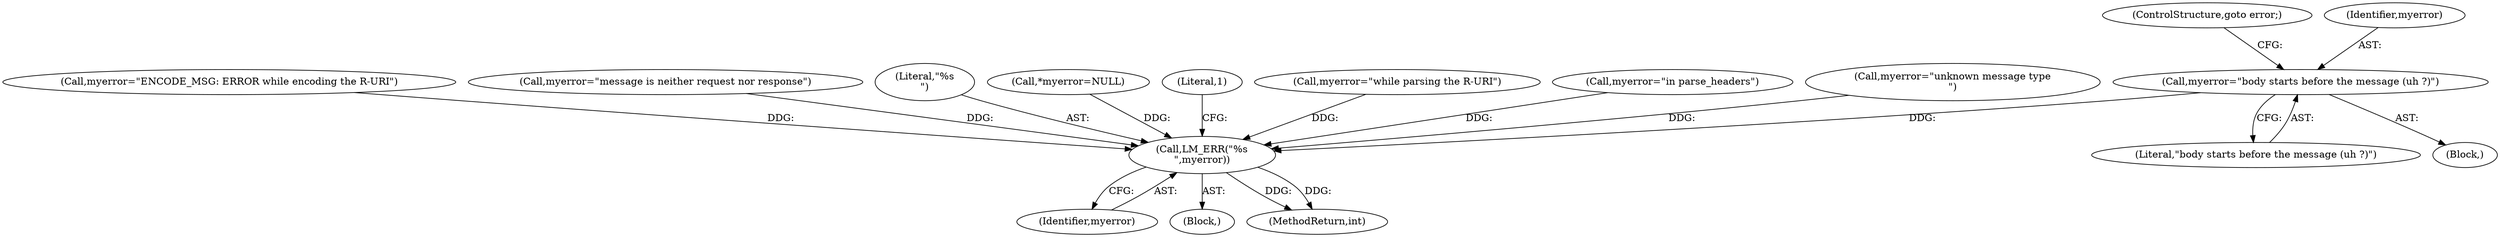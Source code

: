 digraph "0_kamailio_f50c9c853e7809810099c970780c30b0765b0643@pointer" {
"1000279" [label="(Call,myerror=\"body starts before the message (uh ?)\")"];
"1000776" [label="(Call,LM_ERR(\"%s\n\",myerror))"];
"1000551" [label="(Call,myerror=\"ENCODE_MSG: ERROR while encoding the R-URI\")"];
"1000187" [label="(Call,myerror=\"message is neither request nor response\")"];
"1000282" [label="(ControlStructure,goto error;)"];
"1000281" [label="(Literal,\"body starts before the message (uh ?)\")"];
"1000777" [label="(Literal,\"%s\n\")"];
"1000279" [label="(Call,myerror=\"body starts before the message (uh ?)\")"];
"1000778" [label="(Identifier,myerror)"];
"1000131" [label="(Call,*myerror=NULL)"];
"1000781" [label="(Literal,1)"];
"1000776" [label="(Call,LM_ERR(\"%s\n\",myerror))"];
"1000120" [label="(Block,)"];
"1000503" [label="(Call,myerror=\"while parsing the R-URI\")"];
"1000278" [label="(Block,)"];
"1000280" [label="(Identifier,myerror)"];
"1000152" [label="(Call,myerror=\"in parse_headers\")"];
"1000782" [label="(MethodReturn,int)"];
"1000238" [label="(Call,myerror=\"unknown message type\n\")"];
"1000279" -> "1000278"  [label="AST: "];
"1000279" -> "1000281"  [label="CFG: "];
"1000280" -> "1000279"  [label="AST: "];
"1000281" -> "1000279"  [label="AST: "];
"1000282" -> "1000279"  [label="CFG: "];
"1000279" -> "1000776"  [label="DDG: "];
"1000776" -> "1000120"  [label="AST: "];
"1000776" -> "1000778"  [label="CFG: "];
"1000777" -> "1000776"  [label="AST: "];
"1000778" -> "1000776"  [label="AST: "];
"1000781" -> "1000776"  [label="CFG: "];
"1000776" -> "1000782"  [label="DDG: "];
"1000776" -> "1000782"  [label="DDG: "];
"1000187" -> "1000776"  [label="DDG: "];
"1000238" -> "1000776"  [label="DDG: "];
"1000131" -> "1000776"  [label="DDG: "];
"1000152" -> "1000776"  [label="DDG: "];
"1000503" -> "1000776"  [label="DDG: "];
"1000551" -> "1000776"  [label="DDG: "];
}
